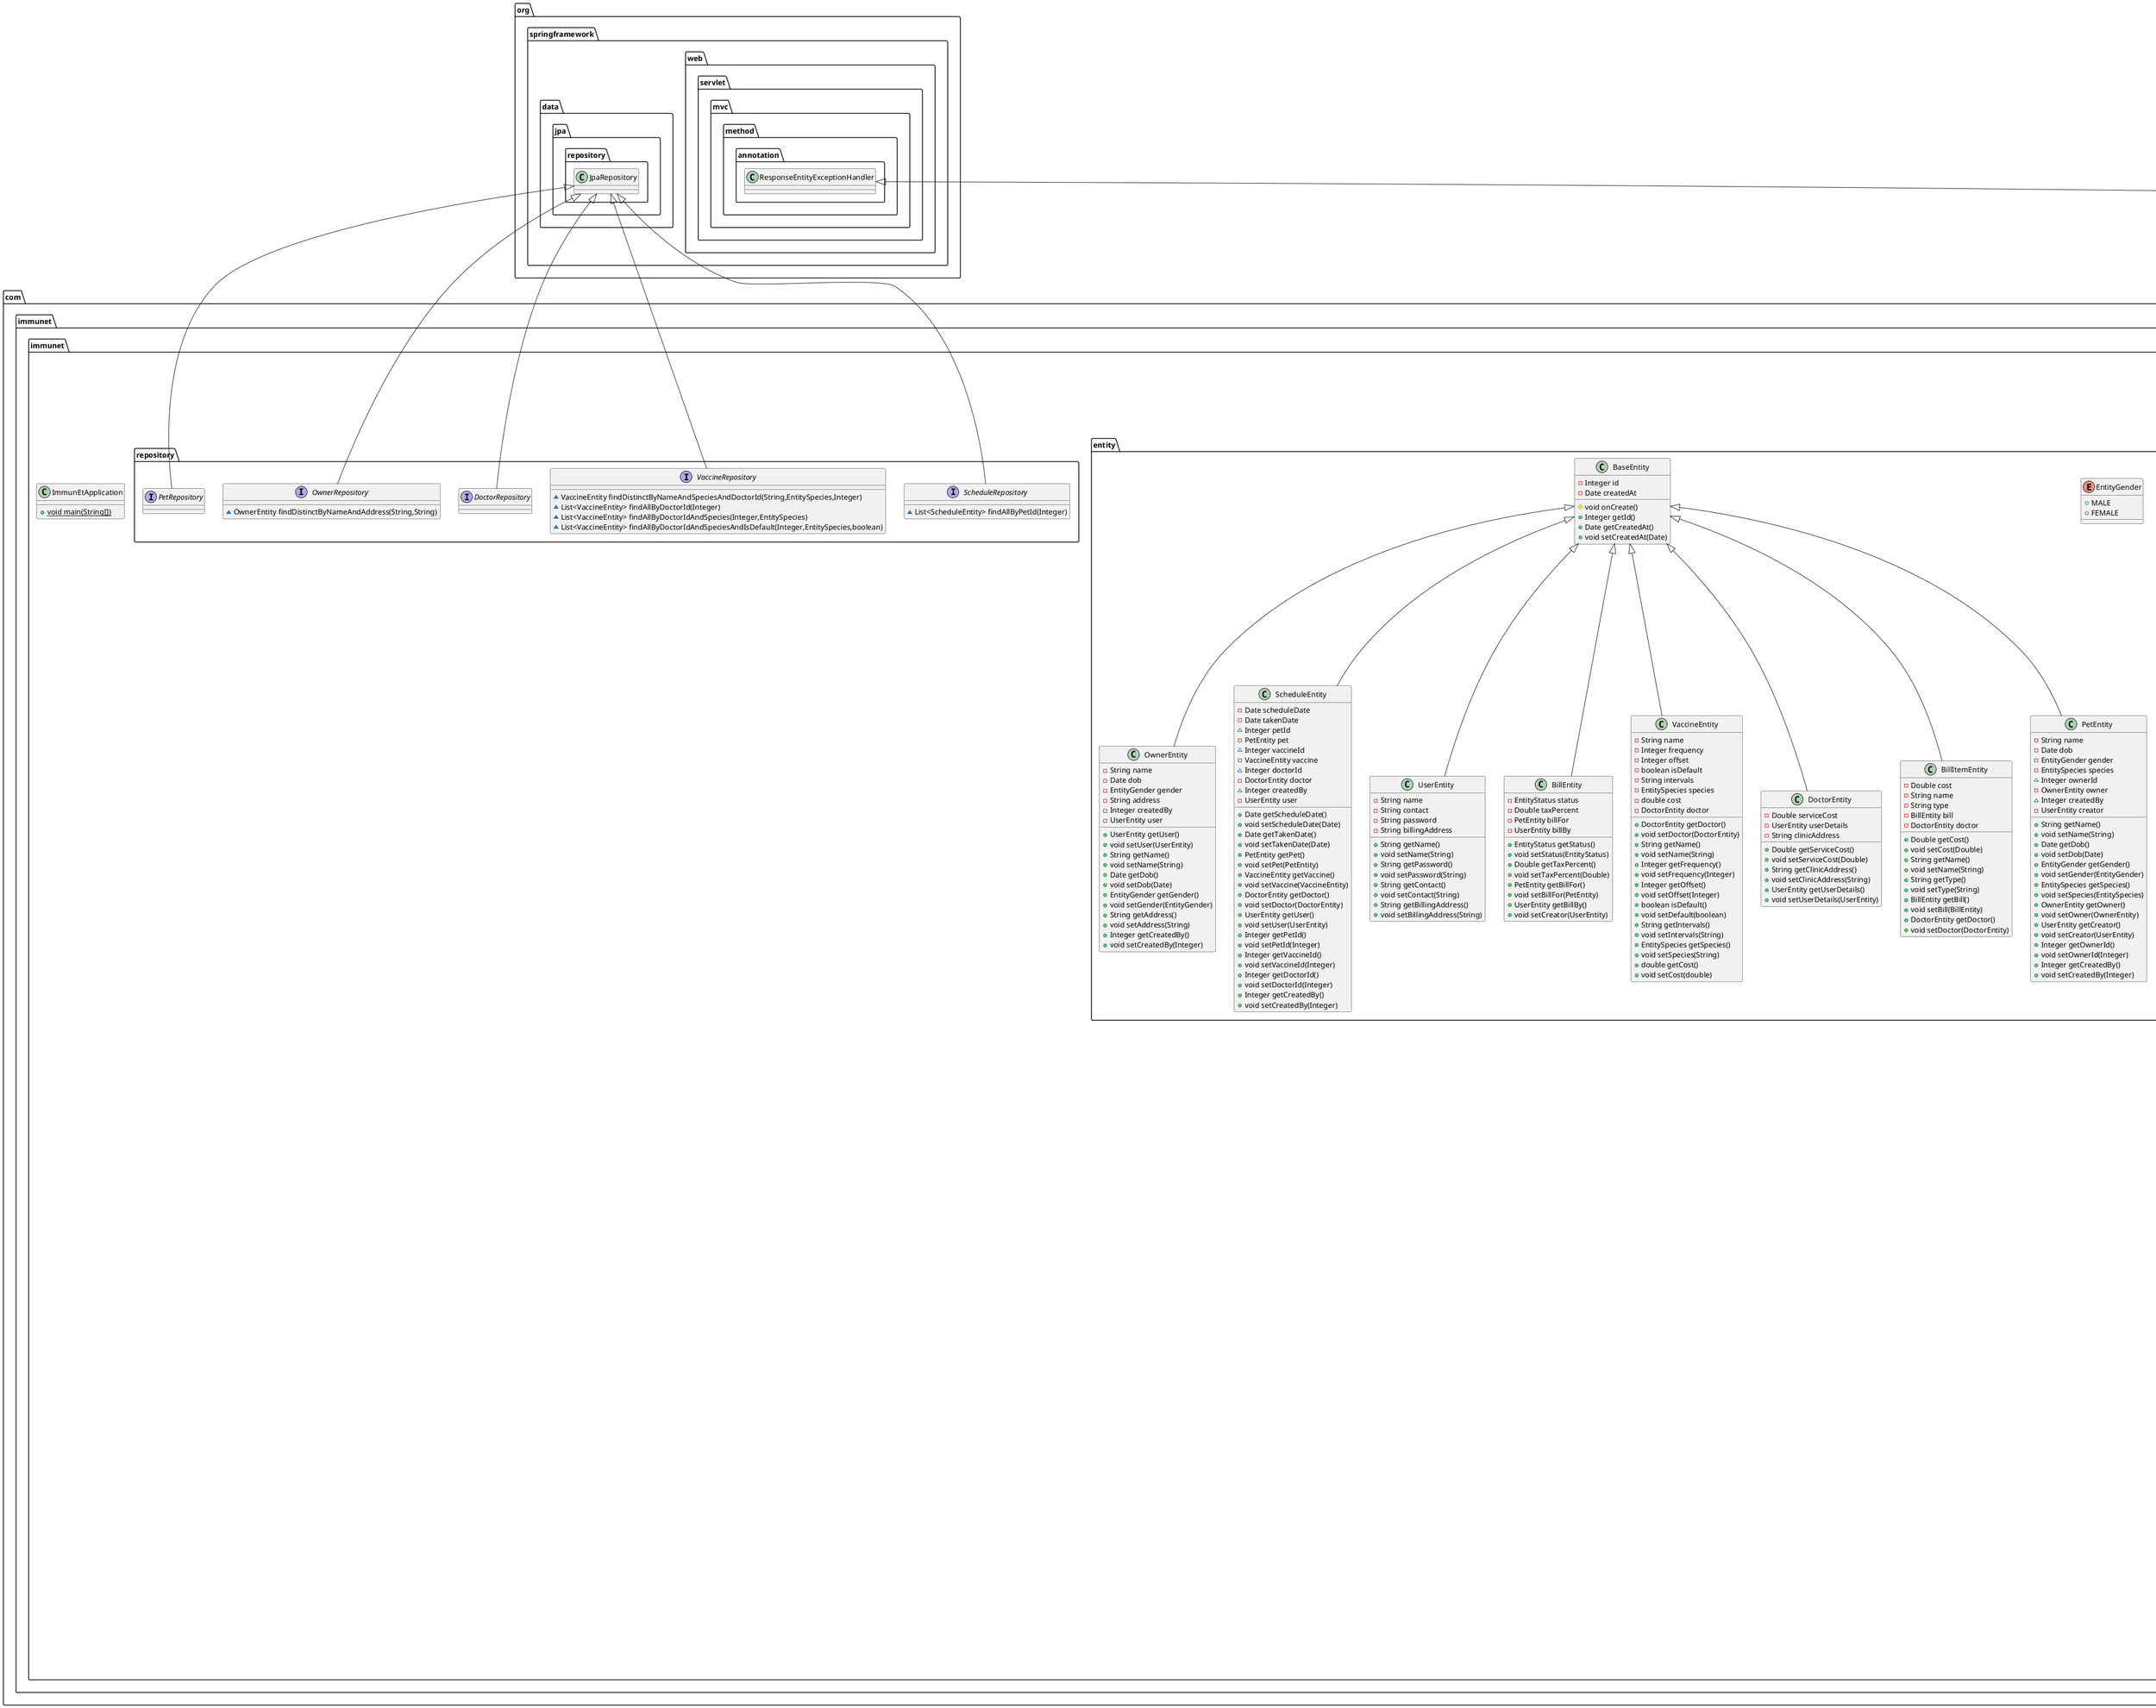 @startuml
interface com.immunet.immunet.dao.EntityDAO {
~ List<T> get()
~ T get(Integer)
~ void save(T)
~ void delete(Integer)
}

class com.immunet.immunet.exception.NotFound {
- {static} long serialVersionUID
- {static} HttpStatus status
+ HttpStatus getStatus()
}


class com.immunet.immunet.model.ImmunizationReport {
- List<ShotRecord> shotRecords
- Pet pet
- ImmunizationReportService service
+ Pet getPet()
+ List<ShotRecord> getShotRecords()
+ void load()
+ void save(Integer)
+ void addShotRecord(Vaccine)
+ void loadDefaultRecords(Integer)
- boolean shotRecordExists(Vaccine)
+ void completeShot(int,Doctor)
+ List<ShotRecord> getCompletedShotsTillDate()
+ List<ShotRecord> getTodaysShots()
+ List<ShotRecord> getTodaysCompletedShots()
+ List<ShotRecord> getUpcomingScheduledShots()
}


class com.immunet.immunet.dto.BillingItemDTO {
~ String name
~ float price
~ String type
+ String getName()
+ void setName(String)
+ float getPrice()
+ void setPrice(float)
+ String getType()
+ void setType(String)
}


class com.immunet.immunet.model.PetFactory {
~ PetService service
+ Pet getPet()
+ Pet getPet(String,Date,Gender,Species,Integer)
+ Pet getPet(PetEntity)
}


class com.immunet.immunet.dto.CreateVaccineDTO {
~ String name
~ Integer frequency
~ Double cost
~ Integer offset
~ String intervals
~ String species
~ boolean mandatory
+ String getName()
+ void setName(String)
+ Integer getFrequency()
+ void setFrequency(Integer)
+ Double getCost()
+ void setCost(Double)
+ Integer getOffset()
+ void setOffset(Integer)
+ String getIntervals()
+ void setIntervals(String)
+ String getSpecies()
+ void setSpecies(String)
+ boolean isMandatory()
+ void setMandatory(boolean)
}


enum com.immunet.immunet.entity.EntityGender {
+  MALE
+  FEMALE
}

enum com.immunet.immunet.entity.EntitySpecies {
+  AVIAN
+  CANINE
+  FELINE
}

class com.immunet.immunet.model.Doctor {
~ DoctorService doctorService
~ Integer id
~ String clinicAddress
~ Double serviceCost
+ Integer getId()
+ String getClinicAddress()
+ void setClinicAddress(String)
+ Double getServiceCost()
+ void setServiceCost(Double)
- boolean isPersisted()
+ void save()
+ void load(DoctorEntity)
}


class com.immunet.immunet.model.MultiShotRecord {
- Vaccine vaccine
- List<Schedule> schedules
+ void addSchedule(Schedule)
+ boolean isComplete()
+ void generateSchedule(Date)
+ void markComplete(int,Doctor)
+ List<ShotRecord> getShotDTOs()
+ Vaccine getVaccine()
+ List<Schedule> getSchedules()
+ Schedule getSchedule()
}


class com.immunet.immunet.service.ImmunizationReportService {
- UserDAO userDAO
- DoctorDAO doctorDAO
- PetRepository petRepository
- VaccineRepository vaccineRepository
- VaccineFactory vaccineFactory
- ShotFactory shotFactory
- ScheduleDAO scheduleDAO
- ScheduleRepository scheduleRepository
+ List<Vaccine> getDefaultVaccines(Pet)
+ Collection<ShotRecord> getExistingSchedules(Pet)
+ void save(ImmunizationReport,Integer)
}


class com.immunet.immunet.model.ShotFactory {
- {static} ShotFactory instance
+ {static} ShotFactory getInstance()
+ ShotRecord getShotRecord(Vaccine,Date)
+ ShotRecord getShotRecord(Vaccine)
}


class com.immunet.immunet.model.VaccineFactory {
~ VaccineService vaccineService
~ VaccineRepository vaccineRepository
+ Vaccine getVaccine(VaccineEntity)
+ Vaccine getVaccine(String,Species,int,String,int,int)
}


class com.immunet.immunet.model.Vaccine {
~ Integer id
~ String name
~ Integer frequency
~ List<Integer> intervals
~ Integer offset
~ boolean defaultVaccine
~ Double cost
~ Integer doctorId
~ VaccineService vaccineService
~ Species species
+ boolean isDefaultVaccine()
+ void setDefaultVaccine(boolean)
+ Integer getId()
+ String getName()
+ void setName(String)
+ Integer getFrequency()
+ void setFrequency(Integer)
+ List<Integer> getIntervals()
+ String getIntervalsString()
+ void setIntervals(List<Integer>)
+ int getOffset()
+ void setOffset(int)
+ Species getSpecies()
+ void setSpecies(Species)
+ Double getCost()
+ void setCost(Double)
+ Integer getDoctorId()
+ void setDoctorId(Integer)
~ boolean isDefault()
+ {static} List<Integer> parseIntervals(String)
- boolean validateFrequency()
+ boolean isPersisted()
+ void save(DoctorEntity)
+ void load(VaccineEntity)
+ String toString()
+ ShotRecord getShotRecord(Date)
+ boolean requiresMultipleShots()
}


class com.immunet.immunet.entity.OwnerEntity {
- String name
- Date dob
- EntityGender gender
- String address
- Integer createdBy
- UserEntity user
+ UserEntity getUser()
+ void setUser(UserEntity)
+ String getName()
+ void setName(String)
+ Date getDob()
+ void setDob(Date)
+ EntityGender getGender()
+ void setGender(EntityGender)
+ String getAddress()
+ void setAddress(String)
+ Integer getCreatedBy()
+ void setCreatedBy(Integer)
}


class com.immunet.immunet.model.ImmunizationReportFactory {
~ ImmunizationReportService reportService
+ ImmunizationReport getReport(Pet)
}


class com.immunet.immunet.service.PetService {
- PetDAO petDAO
+ Integer save(Pet,Integer,Integer)
+ void petCreation(Integer,Owner,Pet,ImmunizationReport)
}


class com.immunet.immunet.dto.PetResponseDTO {
~ Integer id
~ String name
~ String gender
~ String species
~ Date dob
~ CreateOwnerDTO owner
~ ImmunizationReportDTO report
+ Integer getId()
+ void setId(Integer)
+ String getName()
+ void setName(String)
+ String getGender()
+ void setGender(String)
+ String getSpecies()
+ void setSpecies(String)
+ Date getDob()
+ void setDob(Date)
+ CreateOwnerDTO getOwner()
+ void setOwner(CreateOwnerDTO)
+ ImmunizationReportDTO getReport()
+ void setReport(ImmunizationReportDTO)
}


class com.immunet.immunet.dto.PetResponseDTO$CreateOwnerDTO {
~ Integer id
~ String name
~ String address
+ Integer getId()
+ void setId(Integer)
+ String getName()
+ void setName(String)
+ String getAddress()
+ void setAddress(String)
}


class com.immunet.immunet.dto.VaccineDTO {
~ Integer id
~ String name
~ Integer frequency
~ Integer offset
~ List<Integer> intervals
~ String species
~ boolean is_default
+ Integer getId()
+ void setId(Integer)
+ String getName()
+ void setName(String)
+ Integer getFrequency()
+ void setFrequency(Integer)
+ Integer getOffset()
+ void setOffset(Integer)
+ List<Integer> getIntervals()
+ void setIntervals(List<Integer>)
+ String getSpecies()
+ void setSpecies(String)
+ boolean isIs_default()
+ void setIs_default(boolean)
}


class com.immunet.immunet.entity.BaseEntity {
- Integer id
- Date createdAt
# void onCreate()
+ Integer getId()
+ Date getCreatedAt()
+ void setCreatedAt(Date)
}


class com.immunet.immunet.entity.ScheduleEntity {
- Date scheduleDate
- Date takenDate
~ Integer petId
- PetEntity pet
~ Integer vaccineId
- VaccineEntity vaccine
~ Integer doctorId
- DoctorEntity doctor
~ Integer createdBy
- UserEntity user
+ Date getScheduleDate()
+ void setScheduleDate(Date)
+ Date getTakenDate()
+ void setTakenDate(Date)
+ PetEntity getPet()
+ void setPet(PetEntity)
+ VaccineEntity getVaccine()
+ void setVaccine(VaccineEntity)
+ DoctorEntity getDoctor()
+ void setDoctor(DoctorEntity)
+ UserEntity getUser()
+ void setUser(UserEntity)
+ Integer getPetId()
+ void setPetId(Integer)
+ Integer getVaccineId()
+ void setVaccineId(Integer)
+ Integer getDoctorId()
+ void setDoctorId(Integer)
+ Integer getCreatedBy()
+ void setCreatedBy(Integer)
}


class com.immunet.immunet.controllers.VaccinesController {
~ JpaRepository<DoctorEntity,Integer> doctorRepository
~ VaccineRepository vaccineRepository
~ VaccineFactory vaccineFactory
+ Vaccine createVaccines(Integer,CreateVaccineDTO)
+ List<VaccineDTO> getAllVaccines(Integer,String)
}


class com.immunet.immunet.ImmunEtApplication {
+ {static} void main(String[])
}

interface com.immunet.immunet.repository.ScheduleRepository {
~ List<ScheduleEntity> findAllByPetId(Integer)
}

class com.immunet.immunet.entity.UserEntity {
- String name
- String contact
- String password
- String billingAddress
+ String getName()
+ void setName(String)
+ String getPassword()
+ void setPassword(String)
+ String getContact()
+ void setContact(String)
+ String getBillingAddress()
+ void setBillingAddress(String)
}


abstract class com.immunet.immunet.model.ShotRecord {
+ {abstract}Vaccine getVaccine()
+ {abstract}List<Schedule> getSchedules()
+ {abstract}boolean isComplete()
+ {abstract}List<ShotRecord> getShotDTOs()
+ {abstract}void generateSchedule(Date)
+ {abstract}void addSchedule(Schedule)
# {abstract}void markComplete(int,Doctor)
}

class com.immunet.immunet.model.Owner {
~ Integer id
~ OwnerService service
+ Integer getId()
+ void save(Integer)
+ boolean isPersisted()
+ void load(OwnerEntity)
}


interface com.immunet.immunet.repository.VaccineRepository {
~ VaccineEntity findDistinctByNameAndSpeciesAndDoctorId(String,EntitySpecies,Integer)
~ List<VaccineEntity> findAllByDoctorId(Integer)
~ List<VaccineEntity> findAllByDoctorIdAndSpecies(Integer,EntitySpecies)
~ List<VaccineEntity> findAllByDoctorIdAndSpeciesAndIsDefault(Integer,EntitySpecies,boolean)
}

class com.immunet.immunet.dto.ErrorResponseDTO {
- HttpStatus status
- LocalDateTime timeStamp
- String message
+ HttpStatus getStatus()
+ void setStatus(HttpStatus)
+ LocalDateTime getTimeStamp()
+ void setTimeStamp(LocalDateTime)
+ String getMessage()
+ void setMessage(String)
}


class com.immunet.immunet.model.Person {
~ String name
~ String address
+ String getName()
+ void setName(String)
+ String getAddress()
+ void setAddress(String)
}


class com.immunet.immunet.exception.ApplicationExceptionHandler {
+ ResponseEntity<Object> handleBadRequest(HttpServletRequest,BadRequest)
+ ResponseEntity<Object> handleBadRequest(HttpServletRequest,Unauthorized)
+ ResponseEntity<Object> handleConflictRequest(HttpServletRequest,Conflict)
+ ResponseEntity<Object> handleConflictRequest(HttpServletRequest,NotFound)
- ResponseEntity<Object> buildResponse(ErrorResponseDTO)
}

class com.immunet.immunet.controllers.DoctorsController {
~ DoctorRepository doctorRepository
~ Doctor doctor
+ Doctor createDoctor(CreateDoctorDTO)
+ List<Doctor> getAllDoctors()
}


class com.immunet.immunet.dto.CreateDoctorDTO {
~ String name
~ String password
~ String rePassword
~ String contact
~ String address
~ Double serviceCost
+ String getName()
+ void setName(String)
+ String getPassword()
+ void setPassword(String)
+ String getRePassword()
+ void setRePassword(String)
+ String getContact()
+ void setContact(String)
+ String getAddress()
+ void setAddress(String)
+ Double getServiceCost()
+ void setServiceCost(Double)
}


interface com.immunet.immunet.repository.DoctorRepository {
}
enum com.immunet.immunet.entity.EntityStatus {
+  PENDING
+  DELAYED
+  COMPLETE
}

interface com.immunet.immunet.repository.OwnerRepository {
~ OwnerEntity findDistinctByNameAndAddress(String,String)
}

class com.immunet.immunet.service.VaccineService {
- VaccineDAO vaccineDAO
+ int save(Vaccine,DoctorEntity)
}


class com.immunet.immunet.dto.ImmunizationReportDTO {
~ String name
~ Date dob
~ List<ImmunizationRecordDTO> records
+ String getName()
+ void setName(String)
+ Date getDob()
+ void setDob(Date)
+ List<ImmunizationRecordDTO> getRecords()
+ void setRecords(List<ImmunizationRecordDTO>)
}


class com.immunet.immunet.dto.ImmunizationReportDTO$ScheduleDTO {
~ Integer id
~ Date scheduledDate
~ Date administeredDate
~ String status
~ DoctorDTO doctor
+ Integer getId()
+ void setId(Integer)
+ Date getScheduledDate()
+ void setScheduledDate(Date)
+ Date getAdministeredDate()
+ void setAdministeredDate(Date)
+ String getStatus()
+ void setStatus(String)
+ DoctorDTO getDoctor()
+ void setDoctor(DoctorDTO)
}


class com.immunet.immunet.dto.ImmunizationReportDTO$ImmunizationRecordDTO {
~ Integer vaccineId
~ String name
~ String type
~ List<ScheduleDTO> schedules
+ Integer getVaccineId()
+ void setVaccineId(Integer)
+ String getName()
+ void setName(String)
+ String getType()
+ void setType(String)
+ List<ScheduleDTO> getSchedules()
+ void setSchedules(List<ScheduleDTO>)
}


class com.immunet.immunet.entity.BillEntity {
- EntityStatus status
- Double taxPercent
- PetEntity billFor
- UserEntity billBy
+ EntityStatus getStatus()
+ void setStatus(EntityStatus)
+ Double getTaxPercent()
+ void setTaxPercent(Double)
+ PetEntity getBillFor()
+ void setBillFor(PetEntity)
+ UserEntity getBillBy()
+ void setCreator(UserEntity)
}


class com.immunet.immunet.model.User {
~ Integer id
~ String username
~ String password
~ String billingAddress
+ Integer getId()
+ String getBillingAddress()
+ void setBillingAddress(String)
+ String getUsername()
+ void setUsername(String)
+ String getPassword()
+ void setPassword(String)
+ {static} boolean comparePassword(String,String)
+ void load(UserEntity)
}


class com.immunet.immunet.entity.VaccineEntity {
- String name
- Integer frequency
- Integer offset
- boolean isDefault
- String intervals
- EntitySpecies species
- double cost
- DoctorEntity doctor
+ DoctorEntity getDoctor()
+ void setDoctor(DoctorEntity)
+ String getName()
+ void setName(String)
+ Integer getFrequency()
+ void setFrequency(Integer)
+ Integer getOffset()
+ void setOffset(Integer)
+ boolean isDefault()
+ void setDefault(boolean)
+ String getIntervals()
+ void setIntervals(String)
+ EntitySpecies getSpecies()
+ void setSpecies(String)
+ double getCost()
+ void setCost(double)
}


class com.immunet.immunet.dao.ScheduleDAO {
- EntityManager entityManager
+ List<ScheduleEntity> get()
+ ScheduleEntity get(Integer)
+ void save(ScheduleEntity)
+ void delete(Integer)
}


class com.immunet.immunet.exception.Conflict {
- {static} long serialVersionUID
- {static} HttpStatus status
+ HttpStatus getStatus()
}


class com.immunet.immunet.dao.OwnerDAO {
- EntityManager entityManager
+ List<OwnerEntity> get()
+ OwnerEntity get(Integer)
+ void save(OwnerEntity)
+ void delete(Integer)
}


class com.immunet.immunet.controllers.PetsController {
~ DoctorRepository doctorRepository
~ PetRepository petRepository
~ PetService petService
~ OwnerFactory ownerFactory
~ PetFactory petFactory
~ ImmunizationReportFactory immunizationReportFactory
+ List<PetResponseDTO> getAllPets()
+ PetResponseDTO save(Integer,CreatePetDTO)
+ List<BillingItemDTO> getBill()
- PetResponseDTO getPetCreationResponse(Owner,Pet,ImmunizationReport)
}


class com.immunet.immunet.exception.BadRequest {
- {static} long serialVersionUID
- {static} HttpStatus status
+ HttpStatus getStatus()
}


class com.immunet.immunet.dao.VaccineDAO {
- EntityManager entityManager
+ List<VaccineEntity> get()
+ VaccineEntity get(Integer)
+ void save(VaccineEntity)
+ void delete(Integer)
}


class com.immunet.immunet.dao.PetDAO {
- EntityManager entityManager
+ List<PetEntity> get()
+ PetEntity get(Integer)
+ void save(PetEntity)
+ void delete(Integer)
}


interface com.immunet.immunet.repository.PetRepository {
}
class com.immunet.immunet.entity.DoctorEntity {
- Double serviceCost
- UserEntity userDetails
- String clinicAddress
+ Double getServiceCost()
+ void setServiceCost(Double)
+ String getClinicAddress()
+ void setClinicAddress(String)
+ UserEntity getUserDetails()
+ void setUserDetails(UserEntity)
}


class com.immunet.immunet.dao.UserDAO {
- EntityManager entityManager
+ List<UserEntity> get()
+ UserEntity get(Integer)
+ void save(UserEntity)
+ void delete(Integer)
}


class com.immunet.immunet.service.ScheduleService {
- UserDAO userDAO
- DoctorDAO doctorDAO
+ int save(Doctor)
}


class com.immunet.immunet.controllers.ImmunizationReportsController {
~ DoctorRepository doctorRepository
~ PetRepository petRepository
~ PetService petService
~ OwnerFactory ownerFactory
~ PetFactory petFactory
~ ImmunizationReportFactory immunizationReportFactory
+ ImmunizationReportDTO getPetImmunizations(Integer,Integer)
+ ImmunizationReportDTO administerVaccination(Integer,Integer,Integer)
- ImmunizationReportDTO getImmunizationReportResponse(Pet,ImmunizationReport)
}


class com.immunet.immunet.model.Pet {
~ Integer id
~ String name
~ Date dob
~ Gender gender
~ Species species
~ Integer creatorID
~ Integer ownerId
~ PetService service
+ boolean isPersisted()
+ void save(Integer,Integer)
+ void load(PetEntity)
+ Species getSpecies()
+ void setSpecies(Species)
+ Gender getGender()
+ void setGender(Gender)
+ int getId()
+ void setId(int)
+ String getName()
+ void setName(String)
+ Date getDob()
+ void setDob(Date)
+ Integer getCreatorID()
+ void setCreatorID(Integer)
+ Integer getOwnerId()
+ void setOwnerId(Integer)
}


enum com.immunet.immunet.model.Gender {
+  MALE
+  FEMALE
}

class com.immunet.immunet.model.Schedule {
~ Integer id
~ Date scheduledDate
~ Date administeredDate
~ Integer doctorId
~ Doctor doctor
~ ImmunizationStatus status
+ Integer getId()
+ void setId(Integer)
+ Date getScheduledDate()
+ void setScheduledDate(Date)
+ Date getAdministeredDate()
+ void setAdministeredDate(Date)
+ ImmunizationStatus getStatus()
+ void setStatus(ImmunizationStatus)
+ Integer getDoctorId()
- void updateStatus()
+ boolean isDelayed()
+ boolean isComplete()
+ void markComplete(Doctor)
+ {static} Schedule load(ScheduleEntity)
- void setDoctorId(Integer)
+ Doctor getDoctor()
+ void setDoctor(Doctor)
}


enum com.immunet.immunet.model.ImmunizationStatus {
+  PENDING
+  DELAYED
+  COMPLETE
}

class com.immunet.immunet.service.DoctorService {
- UserDAO userDAO
- DoctorDAO doctorDAO
+ int save(Doctor)
}


class com.immunet.immunet.entity.BillItemEntity {
- Double cost
- String name
- String type
- BillEntity bill
- DoctorEntity doctor
+ Double getCost()
+ void setCost(Double)
+ String getName()
+ void setName(String)
+ String getType()
+ void setType(String)
+ BillEntity getBill()
+ void setBill(BillEntity)
+ DoctorEntity getDoctor()
+ void setDoctor(DoctorEntity)
}


class com.immunet.immunet.dao.DoctorDAO {
- EntityManager entityManager
+ List<DoctorEntity> get()
+ DoctorEntity get(Integer)
+ void save(DoctorEntity)
+ void delete(Integer)
}


enum com.immunet.immunet.model.Species {
+  CANINE
+  FELINE
+  AVIAN
}

class com.immunet.immunet.service.OwnerService {
- OwnerDAO ownerDAO
- OwnerRepository ownerRepository
+ int save(Owner,Integer)
+ OwnerEntity getExistingOwner(String,String)
}


class com.immunet.immunet.controllers.SpeciesController {
+ List<String> getAllSpecies()
}

class com.immunet.immunet.dto.CreatePetDTO {
~ String name
~ String gender
~ String species
~ Date dob
~ CreateOwnerDTO owner
+ String getName()
+ void setName(String)
+ String getGender()
+ void setGender(String)
+ String getSpecies()
+ void setSpecies(String)
+ Date getDob()
+ void setDob(Date)
+ CreateOwnerDTO getOwner()
+ void setOwner(CreateOwnerDTO)
}


class com.immunet.immunet.dto.CreatePetDTO$CreateOwnerDTO {
~ String name
~ String address
+ String getName()
+ void setName(String)
+ String getAddress()
+ void setAddress(String)
}


class com.immunet.immunet.entity.PetEntity {
- String name
- Date dob
- EntityGender gender
- EntitySpecies species
~ Integer ownerId
- OwnerEntity owner
~ Integer createdBy
- UserEntity creator
+ String getName()
+ void setName(String)
+ Date getDob()
+ void setDob(Date)
+ EntityGender getGender()
+ void setGender(EntityGender)
+ EntitySpecies getSpecies()
+ void setSpecies(EntitySpecies)
+ OwnerEntity getOwner()
+ void setOwner(OwnerEntity)
+ UserEntity getCreator()
+ void setCreator(UserEntity)
+ Integer getOwnerId()
+ void setOwnerId(Integer)
+ Integer getCreatedBy()
+ void setCreatedBy(Integer)
}


class com.immunet.immunet.model.OwnerFactory {
~ OwnerService service
+ Owner getOwner(String,String)
+ Owner getOwner(OwnerEntity)
}


class com.immunet.immunet.model.SingleShotRecord {
- Vaccine vaccine
- Schedule schedule
+ void setSchedule(Schedule)
+ boolean isComplete()
+ void generateSchedule(Date)
+ void markComplete(int,Doctor)
+ List<ShotRecord> getShotDTOs()
+ Vaccine getVaccine()
+ Schedule getSchedule()
+ List<Schedule> getSchedules()
+ void addSchedule(Schedule)
}


class com.immunet.immunet.dto.DoctorDTO {
~ String name
~ Integer id
~ String clinicAddress
+ String getName()
+ void setName(String)
+ Integer getId()
+ void setId(Integer)
+ String getClinicAddress()
+ void setClinicAddress(String)
}


class com.immunet.immunet.exception.Unauthorized {
- {static} long serialVersionUID
- {static} HttpStatus status
+ HttpStatus getStatus()
}




com.immunet.immunet.exception.Exception <|-- com.immunet.immunet.exception.NotFound
com.immunet.immunet.model.User <|-- com.immunet.immunet.model.Doctor
com.immunet.immunet.model.ShotRecord <|-- com.immunet.immunet.model.MultiShotRecord
com.immunet.immunet.entity.BaseEntity <|-- com.immunet.immunet.entity.OwnerEntity
com.immunet.immunet.dto.PetResponseDTO +.. com.immunet.immunet.dto.PetResponseDTO$CreateOwnerDTO
com.immunet.immunet.entity.BaseEntity <|-- com.immunet.immunet.entity.ScheduleEntity
org.springframework.data.jpa.repository.JpaRepository <|-- com.immunet.immunet.repository.ScheduleRepository
com.immunet.immunet.entity.BaseEntity <|-- com.immunet.immunet.entity.UserEntity
com.immunet.immunet.model.Person <|-- com.immunet.immunet.model.Owner
org.springframework.data.jpa.repository.JpaRepository <|-- com.immunet.immunet.repository.VaccineRepository
org.springframework.web.servlet.mvc.method.annotation.ResponseEntityExceptionHandler <|-- com.immunet.immunet.exception.ApplicationExceptionHandler
org.springframework.data.jpa.repository.JpaRepository <|-- com.immunet.immunet.repository.DoctorRepository
org.springframework.data.jpa.repository.JpaRepository <|-- com.immunet.immunet.repository.OwnerRepository
com.immunet.immunet.dto.ImmunizationReportDTO +.. com.immunet.immunet.dto.ImmunizationReportDTO$ScheduleDTO
com.immunet.immunet.dto.ImmunizationReportDTO +.. com.immunet.immunet.dto.ImmunizationReportDTO$ImmunizationRecordDTO
com.immunet.immunet.entity.BaseEntity <|-- com.immunet.immunet.entity.BillEntity
com.immunet.immunet.model.Person <|-- com.immunet.immunet.model.User
com.immunet.immunet.entity.BaseEntity <|-- com.immunet.immunet.entity.VaccineEntity
com.immunet.immunet.dao.EntityDAO <|.. com.immunet.immunet.dao.ScheduleDAO
com.immunet.immunet.exception.Exception <|-- com.immunet.immunet.exception.Conflict
com.immunet.immunet.dao.EntityDAO <|.. com.immunet.immunet.dao.OwnerDAO
com.immunet.immunet.exception.Exception <|-- com.immunet.immunet.exception.BadRequest
com.immunet.immunet.dao.EntityDAO <|.. com.immunet.immunet.dao.VaccineDAO
com.immunet.immunet.dao.EntityDAO <|.. com.immunet.immunet.dao.PetDAO
org.springframework.data.jpa.repository.JpaRepository <|-- com.immunet.immunet.repository.PetRepository
com.immunet.immunet.entity.BaseEntity <|-- com.immunet.immunet.entity.DoctorEntity
com.immunet.immunet.dao.EntityDAO <|.. com.immunet.immunet.dao.UserDAO
com.immunet.immunet.entity.BaseEntity <|-- com.immunet.immunet.entity.BillItemEntity
com.immunet.immunet.dao.EntityDAO <|.. com.immunet.immunet.dao.DoctorDAO
com.immunet.immunet.dto.CreatePetDTO +.. com.immunet.immunet.dto.CreatePetDTO$CreateOwnerDTO
com.immunet.immunet.entity.BaseEntity <|-- com.immunet.immunet.entity.PetEntity
com.immunet.immunet.model.ShotRecord <|-- com.immunet.immunet.model.SingleShotRecord
com.immunet.immunet.exception.Exception <|-- com.immunet.immunet.exception.Unauthorized
@enduml